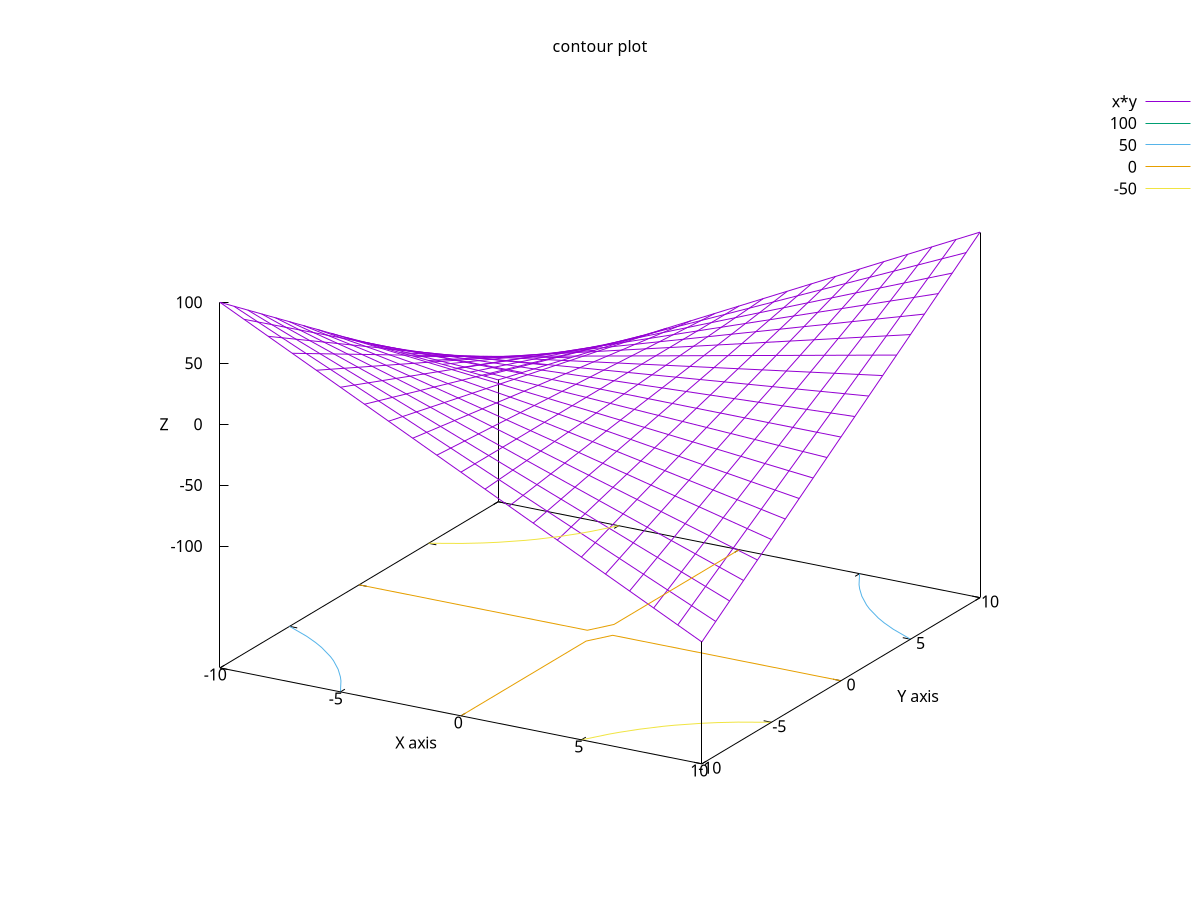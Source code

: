 #set terminal pngcairo  transparent enhanced font "arial,10" fontscale 1.0 size 600, 400 
#set output 'contours.1.png'
set terminal tikz
set output "tikz_eg1.tex"

set key at screen 1, 0.9 right top vertical Right noreverse enhanced autotitle nobox
set style textbox  opaque margins  0.5,  0.5 fc  bgnd noborder linewidth  1.0
set view 60, 30, 0.85, 1.1
set samples 20, 20
set isosamples 21, 21
set contour base
set style data lines
set title "contour plot" 
set xlabel "X axis" 
set xrange [ * : * ] noreverse writeback
set x2range [ * : * ] noreverse writeback
set ylabel "Y axis" 
set yrange [ * : * ] noreverse writeback
set y2range [ * : * ] noreverse writeback
set zlabel "Z " 
set zlabel  offset character 1, 0, 0 font "" textcolor lt -1 norotate
set zrange [ * : * ] noreverse writeback
set cbrange [ * : * ] noreverse writeback
set rrange [ * : * ] noreverse writeback
NO_ANIMATION = 1
splot x*y